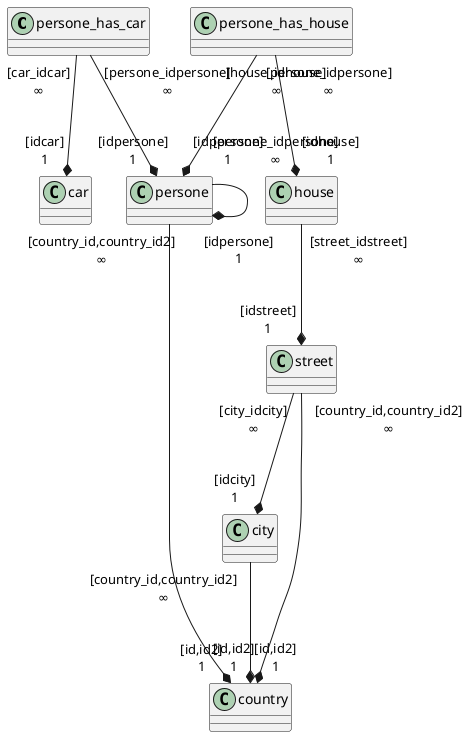 @startuml
persone_has_car "[car_idcar]\n∞" ---* "[idcar]\n1"  car
persone_has_car "[persone_idpersone]\n∞" ---* "[idpersone]\n1"  persone
city "[country_id,country_id2]\n∞" ---* "[id,id2]\n1"  country
street "[country_id,country_id2]\n∞" ---* "[id,id2]\n1"  country
street "[city_idcity]\n∞" ---* "[idcity]\n1"  city
house "[street_idstreet]\n∞" ---* "[idstreet]\n1"  street
persone_has_house "[house_idhouse]\n∞" ---* "[idhouse]\n1"  house
persone_has_house "[persone_idpersone]\n∞" ---* "[idpersone]\n1"  persone
persone "[country_id,country_id2]\n∞" ---* "[id,id2]\n1"  country
persone "[persone_idpersone]\n∞" ---* "[idpersone]\n1"  persone
@enduml